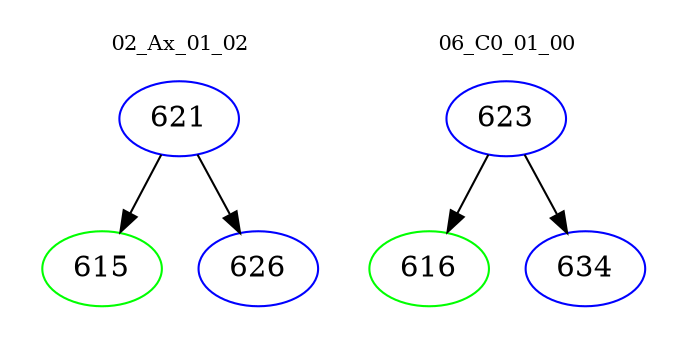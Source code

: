 digraph{
subgraph cluster_0 {
color = white
label = "02_Ax_01_02";
fontsize=10;
T0_621 [label="621", color="blue"]
T0_621 -> T0_615 [color="black"]
T0_615 [label="615", color="green"]
T0_621 -> T0_626 [color="black"]
T0_626 [label="626", color="blue"]
}
subgraph cluster_1 {
color = white
label = "06_C0_01_00";
fontsize=10;
T1_623 [label="623", color="blue"]
T1_623 -> T1_616 [color="black"]
T1_616 [label="616", color="green"]
T1_623 -> T1_634 [color="black"]
T1_634 [label="634", color="blue"]
}
}
